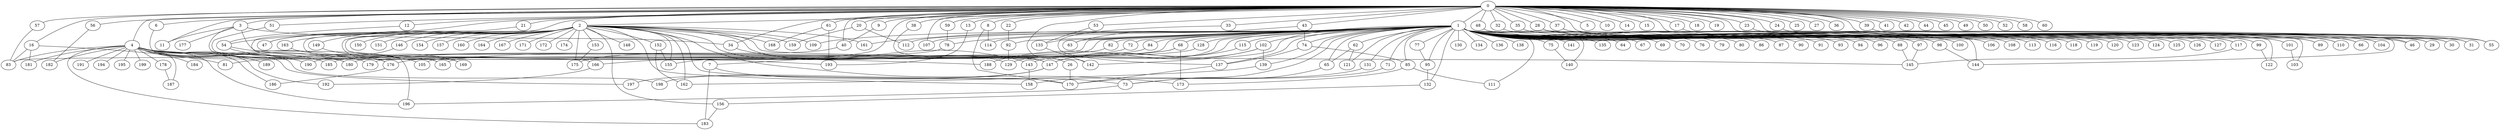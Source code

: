 
graph graphname {
    0 -- 1
0 -- 2
0 -- 3
0 -- 4
0 -- 5
0 -- 6
0 -- 7
0 -- 8
0 -- 9
0 -- 10
0 -- 11
0 -- 12
0 -- 13
0 -- 14
0 -- 15
0 -- 16
0 -- 17
0 -- 18
0 -- 19
0 -- 20
0 -- 21
0 -- 22
0 -- 23
0 -- 24
0 -- 25
0 -- 26
0 -- 27
0 -- 28
0 -- 29
0 -- 30
0 -- 31
0 -- 32
0 -- 33
0 -- 34
0 -- 35
0 -- 36
0 -- 37
0 -- 38
0 -- 39
0 -- 40
0 -- 41
0 -- 42
0 -- 43
0 -- 44
0 -- 45
0 -- 46
0 -- 47
0 -- 48
0 -- 49
0 -- 50
0 -- 51
0 -- 52
0 -- 53
0 -- 54
0 -- 55
0 -- 56
0 -- 57
0 -- 58
0 -- 59
0 -- 60
0 -- 61
0 -- 107
1 -- 128
1 -- 130
1 -- 131
1 -- 132
1 -- 133
1 -- 134
1 -- 129
1 -- 136
1 -- 137
1 -- 138
1 -- 139
1 -- 140
1 -- 141
1 -- 142
1 -- 143
1 -- 144
1 -- 135
1 -- 62
1 -- 63
1 -- 64
1 -- 65
1 -- 66
1 -- 67
1 -- 68
1 -- 69
1 -- 70
1 -- 71
1 -- 72
1 -- 73
1 -- 74
1 -- 75
1 -- 76
1 -- 77
1 -- 78
1 -- 79
1 -- 80
1 -- 81
1 -- 82
1 -- 83
1 -- 84
1 -- 85
1 -- 86
1 -- 87
1 -- 88
1 -- 89
1 -- 90
1 -- 91
1 -- 92
1 -- 93
1 -- 94
1 -- 95
1 -- 96
1 -- 97
1 -- 98
1 -- 99
1 -- 100
1 -- 101
1 -- 102
1 -- 103
1 -- 104
1 -- 105
1 -- 106
1 -- 107
1 -- 108
1 -- 109
1 -- 110
1 -- 111
1 -- 112
1 -- 113
1 -- 114
1 -- 115
1 -- 116
1 -- 117
1 -- 118
1 -- 119
1 -- 120
1 -- 121
1 -- 122
1 -- 123
1 -- 124
1 -- 125
1 -- 126
1 -- 127
1 -- 161
2 -- 145
2 -- 146
2 -- 147
2 -- 148
2 -- 149
2 -- 150
2 -- 151
2 -- 152
2 -- 153
2 -- 154
2 -- 155
2 -- 156
2 -- 157
2 -- 158
2 -- 159
2 -- 160
2 -- 161
2 -- 162
2 -- 163
2 -- 164
2 -- 165
2 -- 166
2 -- 167
2 -- 168
2 -- 169
2 -- 170
2 -- 171
2 -- 172
2 -- 173
2 -- 174
2 -- 175
2 -- 129
2 -- 109
2 -- 47
3 -- 176
3 -- 177
3 -- 142
3 -- 11
3 -- 34
4 -- 178
4 -- 179
4 -- 180
4 -- 181
4 -- 182
4 -- 183
4 -- 184
4 -- 185
4 -- 186
4 -- 187
4 -- 188
4 -- 189
4 -- 190
4 -- 191
4 -- 192
4 -- 193
4 -- 194
4 -- 195
4 -- 196
4 -- 197
4 -- 198
4 -- 199
4 -- 83
6 -- 180
7 -- 183
7 -- 73
8 -- 114
8 -- 170
9 -- 40
12 -- 54
13 -- 193
16 -- 81
16 -- 181
16 -- 83
17 -- 29
20 -- 112
20 -- 159
21 -- 165
22 -- 92
23 -- 30
24 -- 31
26 -- 170
28 -- 144
28 -- 66
32 -- 89
33 -- 137
34 -- 143
35 -- 110
37 -- 46
37 -- 104
38 -- 147
39 -- 55
40 -- 175
43 -- 63
43 -- 74
48 -- 117
51 -- 176
53 -- 133
54 -- 105
54 -- 196
56 -- 182
57 -- 83
59 -- 78
61 -- 193
61 -- 168
62 -- 65
62 -- 121
65 -- 73
68 -- 165
68 -- 166
68 -- 173
71 -- 170
72 -- 179
73 -- 196
74 -- 85
74 -- 137
75 -- 140
77 -- 95
78 -- 185
82 -- 180
84 -- 176
85 -- 173
85 -- 111
88 -- 145
92 -- 129
95 -- 132
97 -- 145
98 -- 144
99 -- 122
101 -- 103
102 -- 188
102 -- 147
102 -- 139
115 -- 147
117 -- 145
128 -- 155
131 -- 158
132 -- 156
133 -- 142
137 -- 170
139 -- 162
143 -- 158
146 -- 190
147 -- 198
147 -- 197
149 -- 169
152 -- 162
152 -- 155
153 -- 175
156 -- 183
163 -- 176
166 -- 192
176 -- 186
178 -- 187

}
